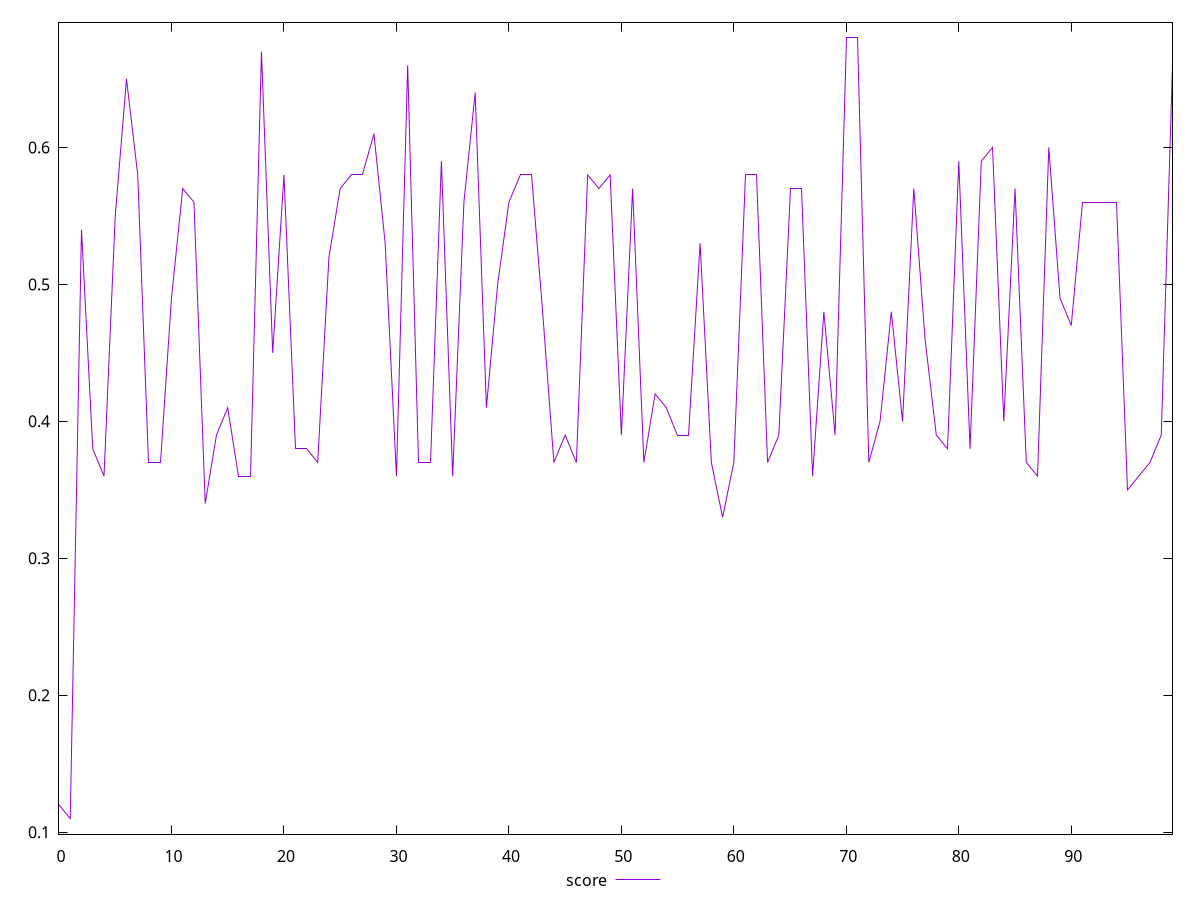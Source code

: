 reset

$score <<EOF
0 0.12
1 0.11
2 0.54
3 0.38
4 0.36
5 0.55
6 0.65
7 0.58
8 0.37
9 0.37
10 0.49
11 0.57
12 0.56
13 0.34
14 0.39
15 0.41
16 0.36
17 0.36
18 0.67
19 0.45
20 0.58
21 0.38
22 0.38
23 0.37
24 0.52
25 0.57
26 0.58
27 0.58
28 0.61
29 0.53
30 0.36
31 0.66
32 0.37
33 0.37
34 0.59
35 0.36
36 0.56
37 0.64
38 0.41
39 0.5
40 0.56
41 0.58
42 0.58
43 0.48
44 0.37
45 0.39
46 0.37
47 0.58
48 0.57
49 0.58
50 0.39
51 0.57
52 0.37
53 0.42
54 0.41
55 0.39
56 0.39
57 0.53
58 0.37
59 0.33
60 0.37
61 0.58
62 0.58
63 0.37
64 0.39
65 0.57
66 0.57
67 0.36
68 0.48
69 0.39
70 0.68
71 0.68
72 0.37
73 0.4
74 0.48
75 0.4
76 0.57
77 0.46
78 0.39
79 0.38
80 0.59
81 0.38
82 0.59
83 0.6
84 0.4
85 0.57
86 0.37
87 0.36
88 0.6
89 0.49
90 0.47
91 0.56
92 0.56
93 0.56
94 0.56
95 0.35
96 0.36
97 0.37
98 0.39
99 0.66
EOF

set key outside below
set xrange [0:99]
set yrange [0.0986:0.6914]
set trange [0.0986:0.6914]
set terminal svg size 640, 500 enhanced background rgb 'white'
set output "report_00026_2021-02-22T21:38:55.199Z/speed-index/samples/pages/score/values.svg"

plot $score title "score" with line

reset
